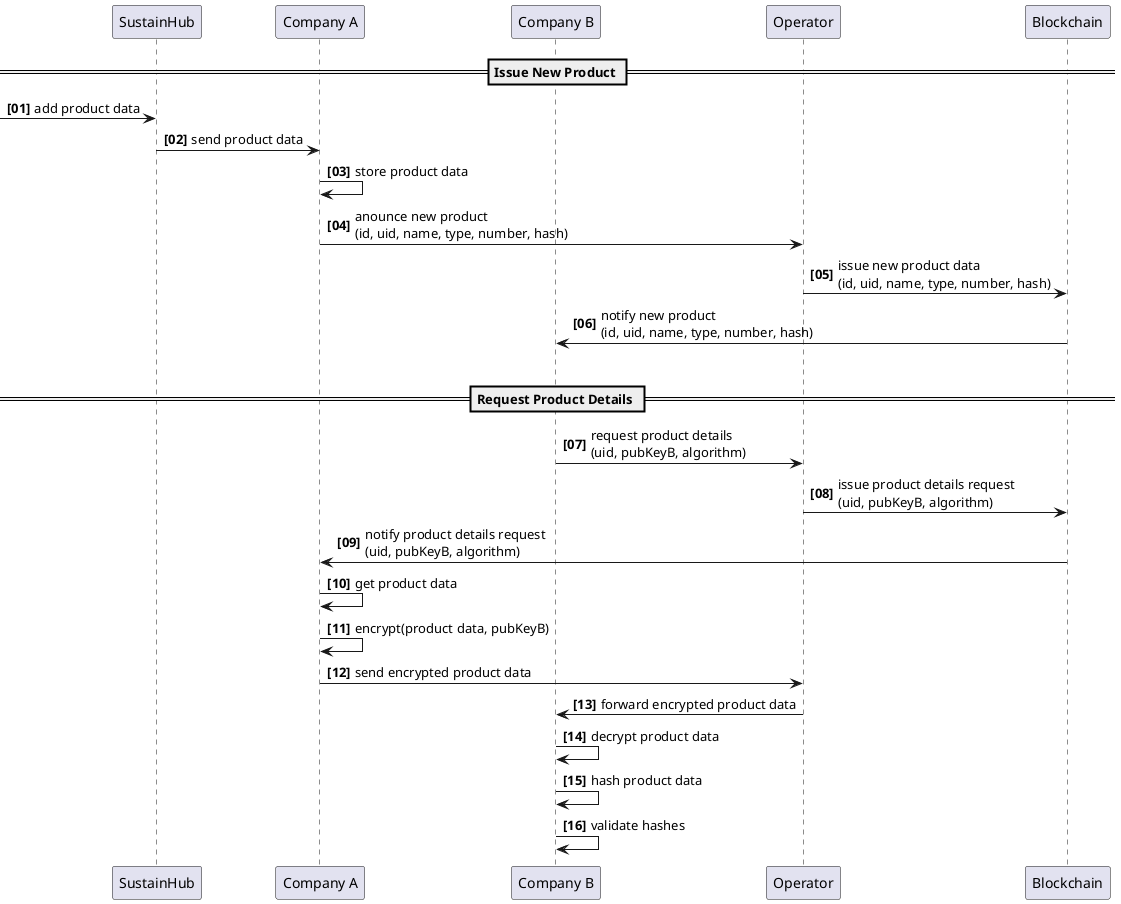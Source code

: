 @startuml
autonumber "<b>[00]"

participant "SustainHub" as SUS
participant "Company A" as COMPA
participant "Company B" as COMPB
participant "Operator" as OP
participant "Blockchain" as BC


== Issue New Product ==

-> SUS: add product data
SUS -> COMPA: send product data
COMPA -> COMPA: store product data
COMPA -> OP: anounce new product\n(id, uid, name, type, number, hash)
OP -> BC: issue new product data\n(id, uid, name, type, number, hash)
BC -> COMPB: notify new product\n(id, uid, name, type, number, hash)
|||

== Request Product Details ==

COMPB -> OP: request product details\n(uid, pubKeyB, algorithm)
OP -> BC: issue product details request\n(uid, pubKeyB, algorithm)
BC -> COMPA: notify product details request\n(uid, pubKeyB, algorithm)
COMPA -> COMPA: get product data
COMPA -> COMPA: encrypt(product data, pubKeyB)
COMPA -> OP: send encrypted product data
OP -> COMPB: forward encrypted product data
COMPB -> COMPB: decrypt product data
COMPB -> COMPB: hash product data
COMPB -> COMPB: validate hashes

@enduml